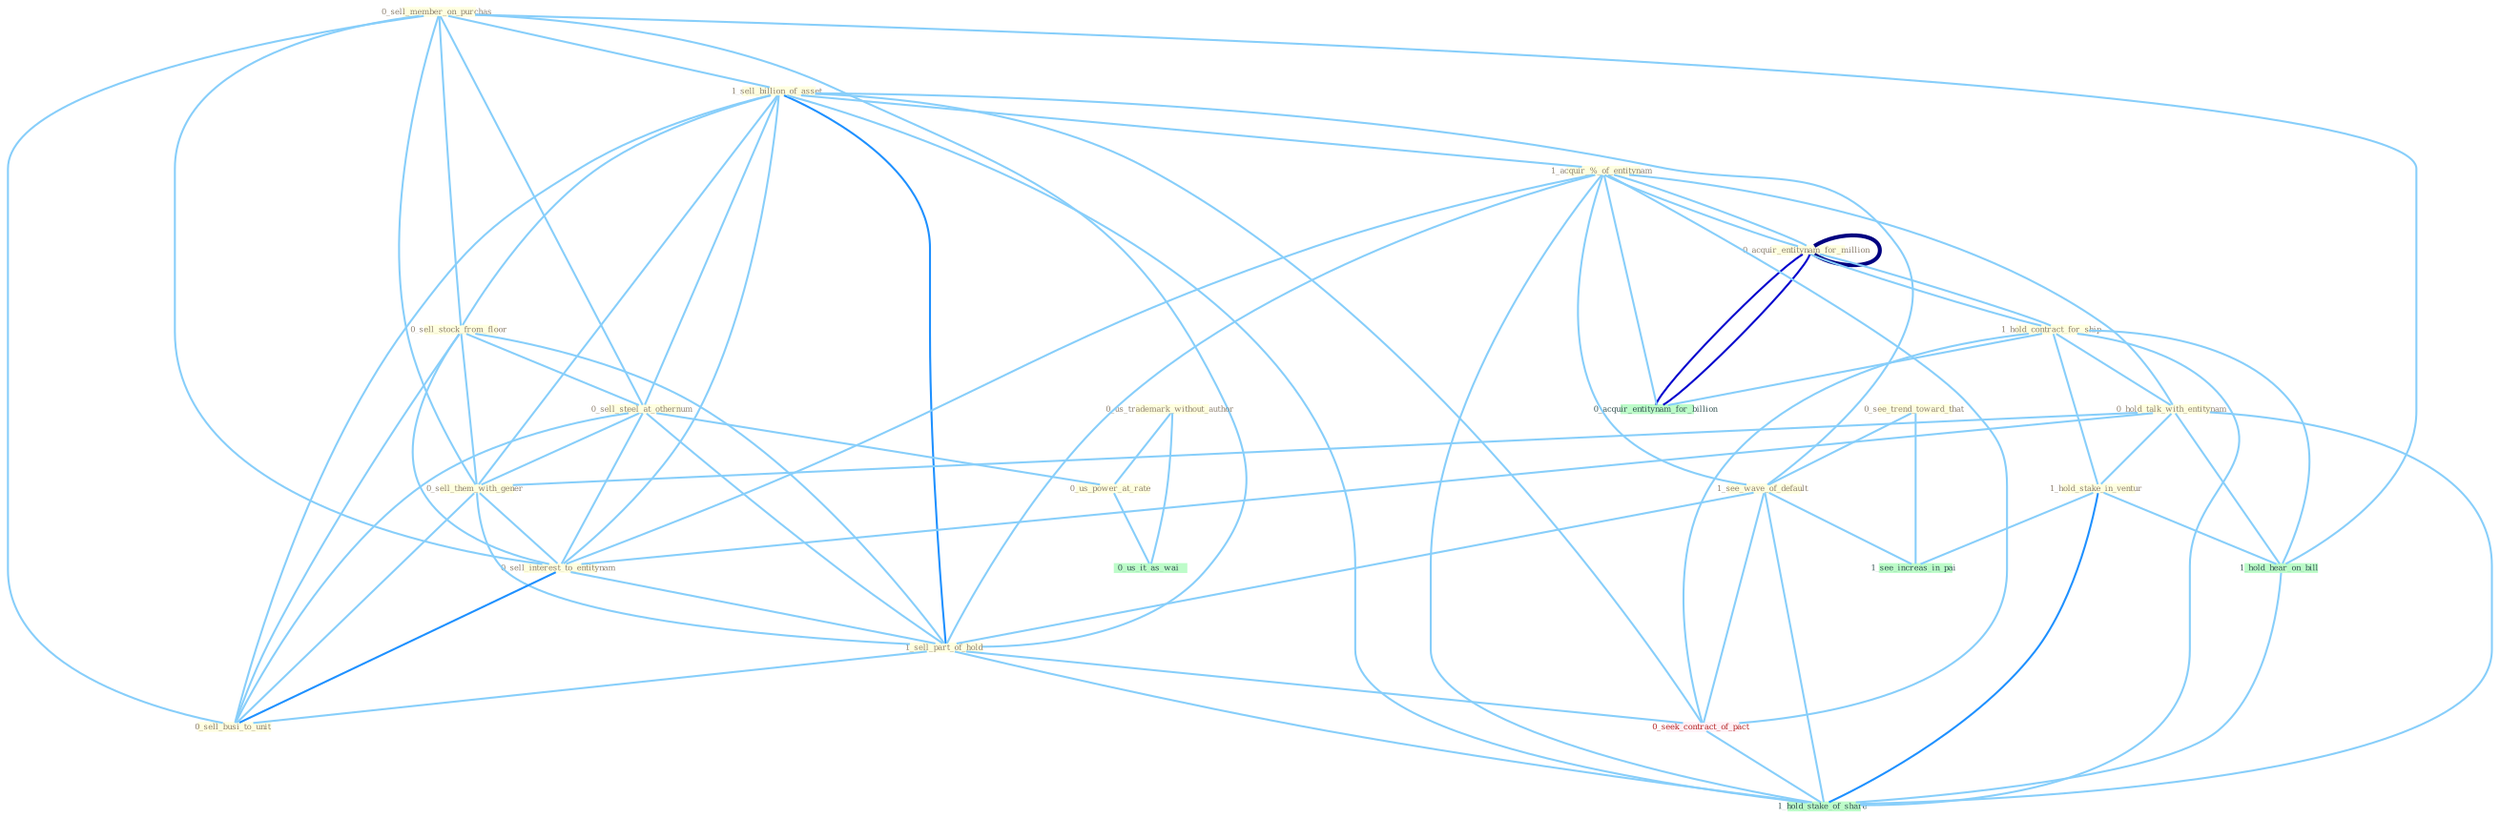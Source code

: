 Graph G{ 
    node
    [shape=polygon,style=filled,width=.5,height=.06,color="#BDFCC9",fixedsize=true,fontsize=4,
    fontcolor="#2f4f4f"];
    {node
    [color="#ffffe0", fontcolor="#8b7d6b"] "0_sell_member_on_purchas " "1_sell_billion_of_asset " "0_sell_stock_from_floor " "0_sell_steel_at_othernum " "0_us_trademark_without_author " "0_acquir_entitynam_for_million " "0_see_trend_toward_that " "1_acquir_%_of_entitynam " "1_hold_contract_for_ship " "0_acquir_entitynam_for_million " "1_see_wave_of_default " "0_hold_talk_with_entitynam " "0_sell_them_with_gener " "0_sell_interest_to_entitynam " "0_us_power_at_rate " "1_hold_stake_in_ventur " "1_sell_part_of_hold " "0_sell_busi_to_unit "}
{node [color="#fff0f5", fontcolor="#b22222"] "0_seek_contract_of_pact "}
edge [color="#B0E2FF"];

	"0_sell_member_on_purchas " -- "1_sell_billion_of_asset " [w="1", color="#87cefa" ];
	"0_sell_member_on_purchas " -- "0_sell_stock_from_floor " [w="1", color="#87cefa" ];
	"0_sell_member_on_purchas " -- "0_sell_steel_at_othernum " [w="1", color="#87cefa" ];
	"0_sell_member_on_purchas " -- "0_sell_them_with_gener " [w="1", color="#87cefa" ];
	"0_sell_member_on_purchas " -- "0_sell_interest_to_entitynam " [w="1", color="#87cefa" ];
	"0_sell_member_on_purchas " -- "1_sell_part_of_hold " [w="1", color="#87cefa" ];
	"0_sell_member_on_purchas " -- "0_sell_busi_to_unit " [w="1", color="#87cefa" ];
	"0_sell_member_on_purchas " -- "1_hold_hear_on_bill " [w="1", color="#87cefa" ];
	"1_sell_billion_of_asset " -- "0_sell_stock_from_floor " [w="1", color="#87cefa" ];
	"1_sell_billion_of_asset " -- "0_sell_steel_at_othernum " [w="1", color="#87cefa" ];
	"1_sell_billion_of_asset " -- "1_acquir_%_of_entitynam " [w="1", color="#87cefa" ];
	"1_sell_billion_of_asset " -- "1_see_wave_of_default " [w="1", color="#87cefa" ];
	"1_sell_billion_of_asset " -- "0_sell_them_with_gener " [w="1", color="#87cefa" ];
	"1_sell_billion_of_asset " -- "0_sell_interest_to_entitynam " [w="1", color="#87cefa" ];
	"1_sell_billion_of_asset " -- "1_sell_part_of_hold " [w="2", color="#1e90ff" , len=0.8];
	"1_sell_billion_of_asset " -- "0_sell_busi_to_unit " [w="1", color="#87cefa" ];
	"1_sell_billion_of_asset " -- "0_seek_contract_of_pact " [w="1", color="#87cefa" ];
	"1_sell_billion_of_asset " -- "1_hold_stake_of_share " [w="1", color="#87cefa" ];
	"0_sell_stock_from_floor " -- "0_sell_steel_at_othernum " [w="1", color="#87cefa" ];
	"0_sell_stock_from_floor " -- "0_sell_them_with_gener " [w="1", color="#87cefa" ];
	"0_sell_stock_from_floor " -- "0_sell_interest_to_entitynam " [w="1", color="#87cefa" ];
	"0_sell_stock_from_floor " -- "1_sell_part_of_hold " [w="1", color="#87cefa" ];
	"0_sell_stock_from_floor " -- "0_sell_busi_to_unit " [w="1", color="#87cefa" ];
	"0_sell_steel_at_othernum " -- "0_sell_them_with_gener " [w="1", color="#87cefa" ];
	"0_sell_steel_at_othernum " -- "0_sell_interest_to_entitynam " [w="1", color="#87cefa" ];
	"0_sell_steel_at_othernum " -- "0_us_power_at_rate " [w="1", color="#87cefa" ];
	"0_sell_steel_at_othernum " -- "1_sell_part_of_hold " [w="1", color="#87cefa" ];
	"0_sell_steel_at_othernum " -- "0_sell_busi_to_unit " [w="1", color="#87cefa" ];
	"0_us_trademark_without_author " -- "0_us_power_at_rate " [w="1", color="#87cefa" ];
	"0_us_trademark_without_author " -- "0_us_it_as_wai " [w="1", color="#87cefa" ];
	"0_acquir_entitynam_for_million " -- "1_acquir_%_of_entitynam " [w="1", color="#87cefa" ];
	"0_acquir_entitynam_for_million " -- "1_hold_contract_for_ship " [w="1", color="#87cefa" ];
	"0_acquir_entitynam_for_million " -- "0_acquir_entitynam_for_million " [w="4", style=bold, color="#000080", len=0.4];
	"0_acquir_entitynam_for_million " -- "0_acquir_entitynam_for_billion " [w="3", color="#0000cd" , len=0.6];
	"0_see_trend_toward_that " -- "1_see_wave_of_default " [w="1", color="#87cefa" ];
	"0_see_trend_toward_that " -- "1_see_increas_in_pai " [w="1", color="#87cefa" ];
	"1_acquir_%_of_entitynam " -- "0_acquir_entitynam_for_million " [w="1", color="#87cefa" ];
	"1_acquir_%_of_entitynam " -- "1_see_wave_of_default " [w="1", color="#87cefa" ];
	"1_acquir_%_of_entitynam " -- "0_hold_talk_with_entitynam " [w="1", color="#87cefa" ];
	"1_acquir_%_of_entitynam " -- "0_sell_interest_to_entitynam " [w="1", color="#87cefa" ];
	"1_acquir_%_of_entitynam " -- "1_sell_part_of_hold " [w="1", color="#87cefa" ];
	"1_acquir_%_of_entitynam " -- "0_seek_contract_of_pact " [w="1", color="#87cefa" ];
	"1_acquir_%_of_entitynam " -- "0_acquir_entitynam_for_billion " [w="1", color="#87cefa" ];
	"1_acquir_%_of_entitynam " -- "1_hold_stake_of_share " [w="1", color="#87cefa" ];
	"1_hold_contract_for_ship " -- "0_acquir_entitynam_for_million " [w="1", color="#87cefa" ];
	"1_hold_contract_for_ship " -- "0_hold_talk_with_entitynam " [w="1", color="#87cefa" ];
	"1_hold_contract_for_ship " -- "1_hold_stake_in_ventur " [w="1", color="#87cefa" ];
	"1_hold_contract_for_ship " -- "0_seek_contract_of_pact " [w="1", color="#87cefa" ];
	"1_hold_contract_for_ship " -- "0_acquir_entitynam_for_billion " [w="1", color="#87cefa" ];
	"1_hold_contract_for_ship " -- "1_hold_hear_on_bill " [w="1", color="#87cefa" ];
	"1_hold_contract_for_ship " -- "1_hold_stake_of_share " [w="1", color="#87cefa" ];
	"0_acquir_entitynam_for_million " -- "0_acquir_entitynam_for_billion " [w="3", color="#0000cd" , len=0.6];
	"1_see_wave_of_default " -- "1_sell_part_of_hold " [w="1", color="#87cefa" ];
	"1_see_wave_of_default " -- "0_seek_contract_of_pact " [w="1", color="#87cefa" ];
	"1_see_wave_of_default " -- "1_see_increas_in_pai " [w="1", color="#87cefa" ];
	"1_see_wave_of_default " -- "1_hold_stake_of_share " [w="1", color="#87cefa" ];
	"0_hold_talk_with_entitynam " -- "0_sell_them_with_gener " [w="1", color="#87cefa" ];
	"0_hold_talk_with_entitynam " -- "0_sell_interest_to_entitynam " [w="1", color="#87cefa" ];
	"0_hold_talk_with_entitynam " -- "1_hold_stake_in_ventur " [w="1", color="#87cefa" ];
	"0_hold_talk_with_entitynam " -- "1_hold_hear_on_bill " [w="1", color="#87cefa" ];
	"0_hold_talk_with_entitynam " -- "1_hold_stake_of_share " [w="1", color="#87cefa" ];
	"0_sell_them_with_gener " -- "0_sell_interest_to_entitynam " [w="1", color="#87cefa" ];
	"0_sell_them_with_gener " -- "1_sell_part_of_hold " [w="1", color="#87cefa" ];
	"0_sell_them_with_gener " -- "0_sell_busi_to_unit " [w="1", color="#87cefa" ];
	"0_sell_interest_to_entitynam " -- "1_sell_part_of_hold " [w="1", color="#87cefa" ];
	"0_sell_interest_to_entitynam " -- "0_sell_busi_to_unit " [w="2", color="#1e90ff" , len=0.8];
	"0_us_power_at_rate " -- "0_us_it_as_wai " [w="1", color="#87cefa" ];
	"1_hold_stake_in_ventur " -- "1_see_increas_in_pai " [w="1", color="#87cefa" ];
	"1_hold_stake_in_ventur " -- "1_hold_hear_on_bill " [w="1", color="#87cefa" ];
	"1_hold_stake_in_ventur " -- "1_hold_stake_of_share " [w="2", color="#1e90ff" , len=0.8];
	"1_sell_part_of_hold " -- "0_sell_busi_to_unit " [w="1", color="#87cefa" ];
	"1_sell_part_of_hold " -- "0_seek_contract_of_pact " [w="1", color="#87cefa" ];
	"1_sell_part_of_hold " -- "1_hold_stake_of_share " [w="1", color="#87cefa" ];
	"0_seek_contract_of_pact " -- "1_hold_stake_of_share " [w="1", color="#87cefa" ];
	"1_hold_hear_on_bill " -- "1_hold_stake_of_share " [w="1", color="#87cefa" ];
}